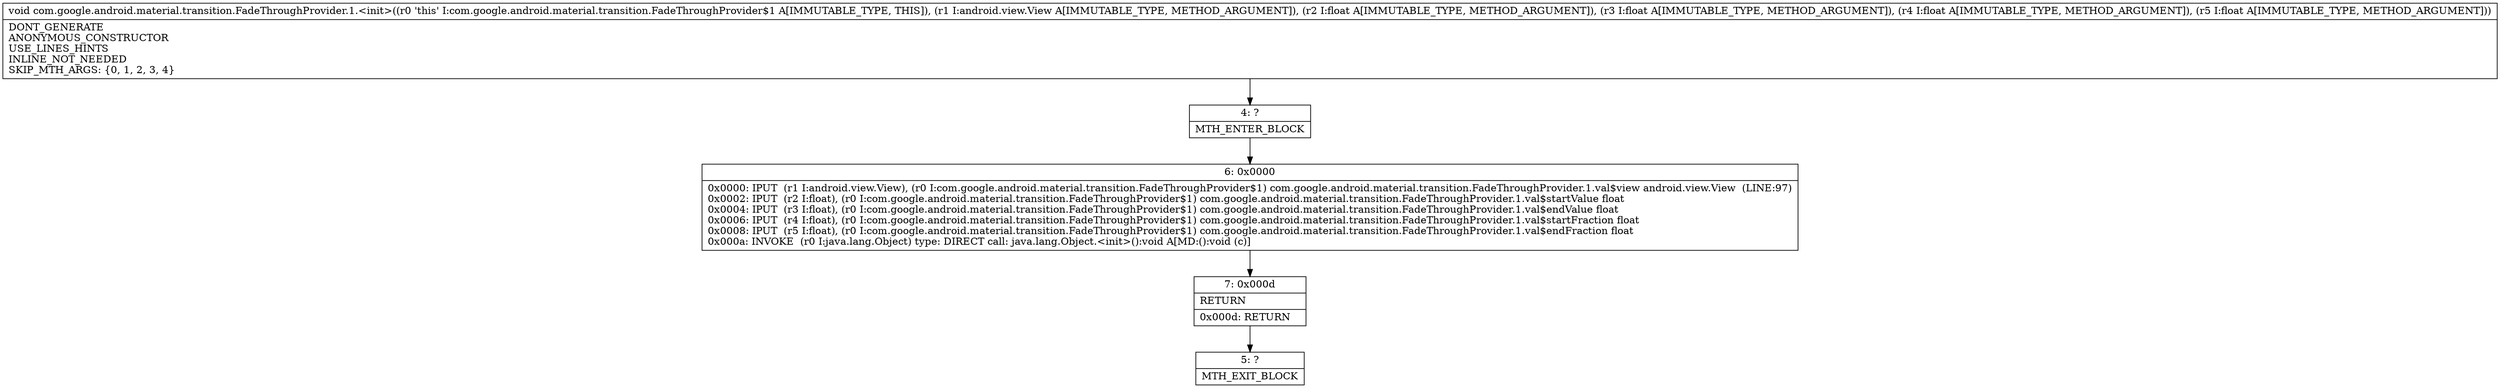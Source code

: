 digraph "CFG forcom.google.android.material.transition.FadeThroughProvider.1.\<init\>(Landroid\/view\/View;FFFF)V" {
Node_4 [shape=record,label="{4\:\ ?|MTH_ENTER_BLOCK\l}"];
Node_6 [shape=record,label="{6\:\ 0x0000|0x0000: IPUT  (r1 I:android.view.View), (r0 I:com.google.android.material.transition.FadeThroughProvider$1) com.google.android.material.transition.FadeThroughProvider.1.val$view android.view.View  (LINE:97)\l0x0002: IPUT  (r2 I:float), (r0 I:com.google.android.material.transition.FadeThroughProvider$1) com.google.android.material.transition.FadeThroughProvider.1.val$startValue float \l0x0004: IPUT  (r3 I:float), (r0 I:com.google.android.material.transition.FadeThroughProvider$1) com.google.android.material.transition.FadeThroughProvider.1.val$endValue float \l0x0006: IPUT  (r4 I:float), (r0 I:com.google.android.material.transition.FadeThroughProvider$1) com.google.android.material.transition.FadeThroughProvider.1.val$startFraction float \l0x0008: IPUT  (r5 I:float), (r0 I:com.google.android.material.transition.FadeThroughProvider$1) com.google.android.material.transition.FadeThroughProvider.1.val$endFraction float \l0x000a: INVOKE  (r0 I:java.lang.Object) type: DIRECT call: java.lang.Object.\<init\>():void A[MD:():void (c)]\l}"];
Node_7 [shape=record,label="{7\:\ 0x000d|RETURN\l|0x000d: RETURN   \l}"];
Node_5 [shape=record,label="{5\:\ ?|MTH_EXIT_BLOCK\l}"];
MethodNode[shape=record,label="{void com.google.android.material.transition.FadeThroughProvider.1.\<init\>((r0 'this' I:com.google.android.material.transition.FadeThroughProvider$1 A[IMMUTABLE_TYPE, THIS]), (r1 I:android.view.View A[IMMUTABLE_TYPE, METHOD_ARGUMENT]), (r2 I:float A[IMMUTABLE_TYPE, METHOD_ARGUMENT]), (r3 I:float A[IMMUTABLE_TYPE, METHOD_ARGUMENT]), (r4 I:float A[IMMUTABLE_TYPE, METHOD_ARGUMENT]), (r5 I:float A[IMMUTABLE_TYPE, METHOD_ARGUMENT]))  | DONT_GENERATE\lANONYMOUS_CONSTRUCTOR\lUSE_LINES_HINTS\lINLINE_NOT_NEEDED\lSKIP_MTH_ARGS: \{0, 1, 2, 3, 4\}\l}"];
MethodNode -> Node_4;Node_4 -> Node_6;
Node_6 -> Node_7;
Node_7 -> Node_5;
}

